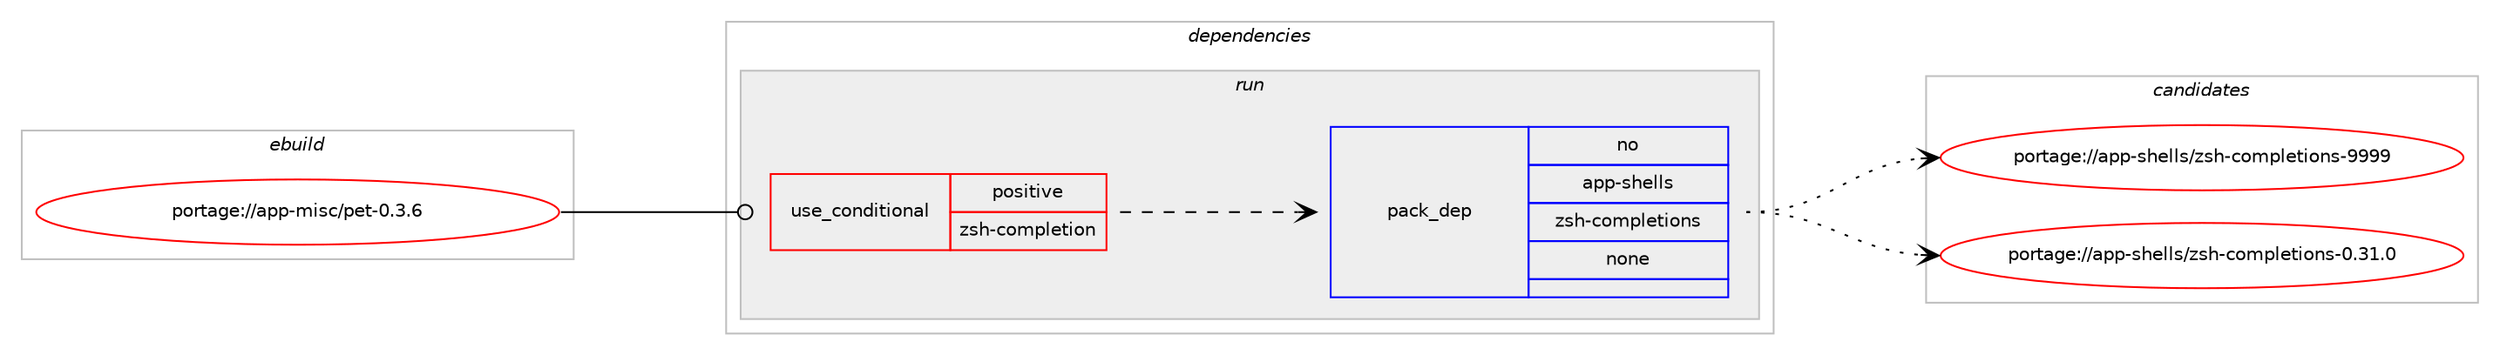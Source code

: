 digraph prolog {

# *************
# Graph options
# *************

newrank=true;
concentrate=true;
compound=true;
graph [rankdir=LR,fontname=Helvetica,fontsize=10,ranksep=1.5];#, ranksep=2.5, nodesep=0.2];
edge  [arrowhead=vee];
node  [fontname=Helvetica,fontsize=10];

# **********
# The ebuild
# **********

subgraph cluster_leftcol {
color=gray;
label=<<i>ebuild</i>>;
id [label="portage://app-misc/pet-0.3.6", color=red, width=4, href="../app-misc/pet-0.3.6.svg"];
}

# ****************
# The dependencies
# ****************

subgraph cluster_midcol {
color=gray;
label=<<i>dependencies</i>>;
subgraph cluster_compile {
fillcolor="#eeeeee";
style=filled;
label=<<i>compile</i>>;
}
subgraph cluster_compileandrun {
fillcolor="#eeeeee";
style=filled;
label=<<i>compile and run</i>>;
}
subgraph cluster_run {
fillcolor="#eeeeee";
style=filled;
label=<<i>run</i>>;
subgraph cond142933 {
dependency610467 [label=<<TABLE BORDER="0" CELLBORDER="1" CELLSPACING="0" CELLPADDING="4"><TR><TD ROWSPAN="3" CELLPADDING="10">use_conditional</TD></TR><TR><TD>positive</TD></TR><TR><TD>zsh-completion</TD></TR></TABLE>>, shape=none, color=red];
subgraph pack459356 {
dependency610468 [label=<<TABLE BORDER="0" CELLBORDER="1" CELLSPACING="0" CELLPADDING="4" WIDTH="220"><TR><TD ROWSPAN="6" CELLPADDING="30">pack_dep</TD></TR><TR><TD WIDTH="110">no</TD></TR><TR><TD>app-shells</TD></TR><TR><TD>zsh-completions</TD></TR><TR><TD>none</TD></TR><TR><TD></TD></TR></TABLE>>, shape=none, color=blue];
}
dependency610467:e -> dependency610468:w [weight=20,style="dashed",arrowhead="vee"];
}
id:e -> dependency610467:w [weight=20,style="solid",arrowhead="odot"];
}
}

# **************
# The candidates
# **************

subgraph cluster_choices {
rank=same;
color=gray;
label=<<i>candidates</i>>;

subgraph choice459356 {
color=black;
nodesep=1;
choice97112112451151041011081081154712211510445991111091121081011161051111101154557575757 [label="portage://app-shells/zsh-completions-9999", color=red, width=4,href="../app-shells/zsh-completions-9999.svg"];
choice971121124511510410110810811547122115104459911110911210810111610511111011545484651494648 [label="portage://app-shells/zsh-completions-0.31.0", color=red, width=4,href="../app-shells/zsh-completions-0.31.0.svg"];
dependency610468:e -> choice97112112451151041011081081154712211510445991111091121081011161051111101154557575757:w [style=dotted,weight="100"];
dependency610468:e -> choice971121124511510410110810811547122115104459911110911210810111610511111011545484651494648:w [style=dotted,weight="100"];
}
}

}
